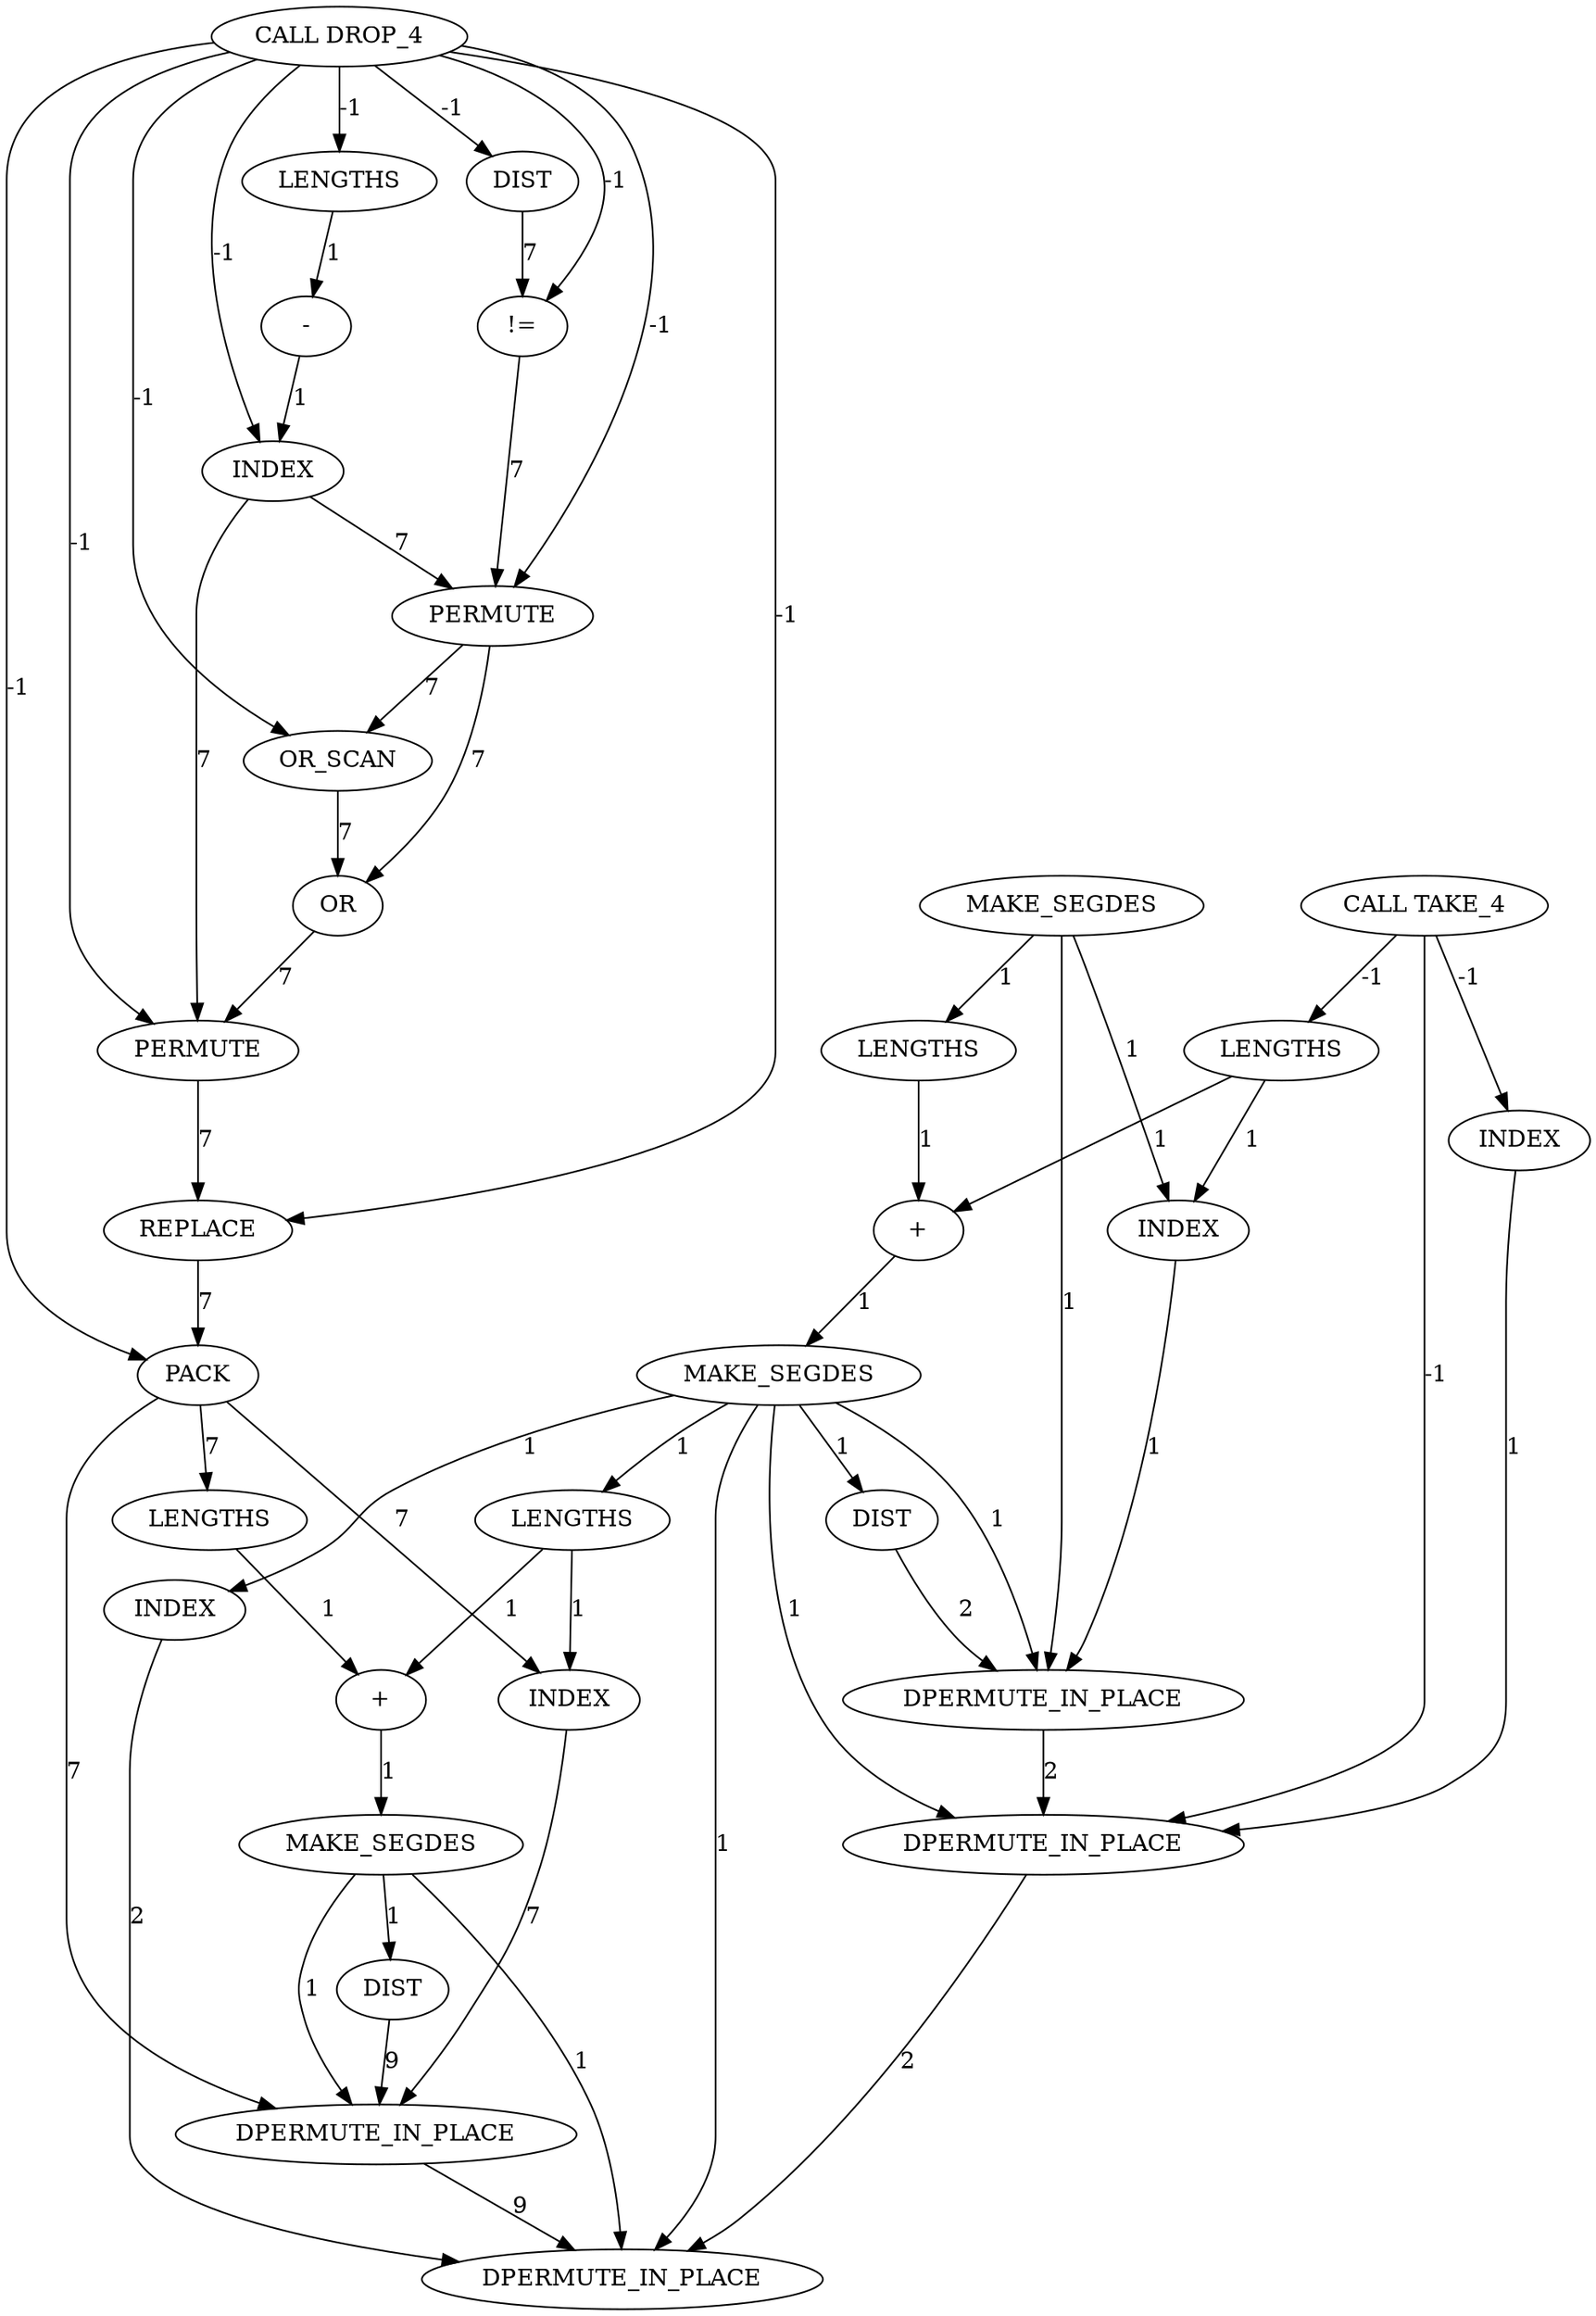 digraph {
	convex_hull_large_rmat_INST_5303 [label=LENGTHS cost=43]
	convex_hull_large_rmat_INST_5239 [label=OR cost=215]
	convex_hull_large_rmat_INST_5322 [label="+" cost=43]
	convex_hull_large_rmat_INST_880 [label="CALL DROP_4" cost=0]
	convex_hull_large_rmat_INST_5321 [label=LENGTHS cost=1]
	convex_hull_large_rmat_INST_875 [label=MAKE_SEGDES cost=86]
	convex_hull_large_rmat_INST_5299 [label=INDEX cost=129]
	convex_hull_large_rmat_INST_6352 [label=DPERMUTE_IN_PLACE cost=172]
	convex_hull_large_rmat_INST_5144 [label=INDEX cost=215]
	convex_hull_large_rmat_INST_5136 [label=LENGTHS cost=43]
	convex_hull_large_rmat_INST_5222 [label=PERMUTE cost=645]
	convex_hull_large_rmat_INST_5270 [label=REPLACE cost=258]
	convex_hull_large_rmat_INST_5287 [label=PACK cost=258]
	convex_hull_large_rmat_INST_5200 [label="!=" cost=1161]
	convex_hull_large_rmat_INST_5155 [label="+" cost=43]
	convex_hull_large_rmat_INST_873 [label="CALL TAKE_4" cost=0]
	convex_hull_large_rmat_INST_5327 [label=MAKE_SEGDES cost=86]
	convex_hull_large_rmat_INST_5311 [label=INDEX cost=172]
	convex_hull_large_rmat_INST_5197 [label=DIST cost=1978]
	convex_hull_large_rmat_INST_5261 [label=PERMUTE cost=172]
	convex_hull_large_rmat_INST_5160 [label=MAKE_SEGDES cost=43]
	convex_hull_large_rmat_INST_6349 [label=DPERMUTE_IN_PLACE cost=344]
	convex_hull_large_rmat_INST_5204 [label=LENGTHS cost=43]
	convex_hull_large_rmat_INST_6351 [label=DPERMUTE_IN_PLACE cost=344]
	convex_hull_large_rmat_INST_6350 [label=DPERMUTE_IN_PLACE cost=85]
	convex_hull_large_rmat_INST_5132 [label=INDEX cost=2064]
	convex_hull_large_rmat_INST_5333 [label=DIST cost=43]
	convex_hull_large_rmat_INST_5214 [label=INDEX cost=172]
	convex_hull_large_rmat_INST_5166 [label=DIST cost=43]
	convex_hull_large_rmat_INST_5206 [label="-" cost=86]
	convex_hull_large_rmat_INST_5226 [label=OR_SCAN cost=473]
	convex_hull_large_rmat_INST_5154 [label=LENGTHS cost=43]
	convex_hull_large_rmat_INST_5303 -> convex_hull_large_rmat_INST_5311 [label=1 cost=1]
	convex_hull_large_rmat_INST_5303 -> convex_hull_large_rmat_INST_5322 [label=1 cost=1]
	convex_hull_large_rmat_INST_5239 -> convex_hull_large_rmat_INST_5261 [label=7 cost=7]
	convex_hull_large_rmat_INST_5322 -> convex_hull_large_rmat_INST_5327 [label=1 cost=1]
	convex_hull_large_rmat_INST_880 -> convex_hull_large_rmat_INST_5197 [label=-1 cost=-1]
	convex_hull_large_rmat_INST_880 -> convex_hull_large_rmat_INST_5200 [label=-1 cost=-1]
	convex_hull_large_rmat_INST_880 -> convex_hull_large_rmat_INST_5204 [label=-1 cost=-1]
	convex_hull_large_rmat_INST_880 -> convex_hull_large_rmat_INST_5214 [label=-1 cost=-1]
	convex_hull_large_rmat_INST_880 -> convex_hull_large_rmat_INST_5222 [label=-1 cost=-1]
	convex_hull_large_rmat_INST_880 -> convex_hull_large_rmat_INST_5226 [label=-1 cost=-1]
	convex_hull_large_rmat_INST_880 -> convex_hull_large_rmat_INST_5261 [label=-1 cost=-1]
	convex_hull_large_rmat_INST_880 -> convex_hull_large_rmat_INST_5270 [label=-1 cost=-1]
	convex_hull_large_rmat_INST_880 -> convex_hull_large_rmat_INST_5287 [label=-1 cost=-1]
	convex_hull_large_rmat_INST_5321 -> convex_hull_large_rmat_INST_5322 [label=1 cost=1]
	convex_hull_large_rmat_INST_875 -> convex_hull_large_rmat_INST_5144 [label=1 cost=1]
	convex_hull_large_rmat_INST_875 -> convex_hull_large_rmat_INST_5154 [label=1 cost=1]
	convex_hull_large_rmat_INST_875 -> convex_hull_large_rmat_INST_6349 [label=1 cost=1]
	convex_hull_large_rmat_INST_5299 -> convex_hull_large_rmat_INST_6352 [label=2 cost=2]
	convex_hull_large_rmat_INST_5144 -> convex_hull_large_rmat_INST_6349 [label=1 cost=1]
	convex_hull_large_rmat_INST_5136 -> convex_hull_large_rmat_INST_5144 [label=1 cost=1]
	convex_hull_large_rmat_INST_5136 -> convex_hull_large_rmat_INST_5155 [label=1 cost=1]
	convex_hull_large_rmat_INST_5222 -> convex_hull_large_rmat_INST_5226 [label=7 cost=7]
	convex_hull_large_rmat_INST_5222 -> convex_hull_large_rmat_INST_5239 [label=7 cost=7]
	convex_hull_large_rmat_INST_5270 -> convex_hull_large_rmat_INST_5287 [label=7 cost=7]
	convex_hull_large_rmat_INST_5287 -> convex_hull_large_rmat_INST_5311 [label=7 cost=7]
	convex_hull_large_rmat_INST_5287 -> convex_hull_large_rmat_INST_5321 [label=7 cost=7]
	convex_hull_large_rmat_INST_5287 -> convex_hull_large_rmat_INST_6351 [label=7 cost=7]
	convex_hull_large_rmat_INST_5200 -> convex_hull_large_rmat_INST_5222 [label=7 cost=7]
	convex_hull_large_rmat_INST_5155 -> convex_hull_large_rmat_INST_5160 [label=1 cost=1]
	convex_hull_large_rmat_INST_873 -> convex_hull_large_rmat_INST_5132 [label=-1 cost=-1]
	convex_hull_large_rmat_INST_873 -> convex_hull_large_rmat_INST_5136 [label=-1 cost=-1]
	convex_hull_large_rmat_INST_873 -> convex_hull_large_rmat_INST_6350 [label=-1 cost=-1]
	convex_hull_large_rmat_INST_5327 -> convex_hull_large_rmat_INST_5333 [label=1 cost=1]
	convex_hull_large_rmat_INST_5327 -> convex_hull_large_rmat_INST_6351 [label=1 cost=1]
	convex_hull_large_rmat_INST_5327 -> convex_hull_large_rmat_INST_6352 [label=1 cost=1]
	convex_hull_large_rmat_INST_5311 -> convex_hull_large_rmat_INST_6351 [label=7 cost=7]
	convex_hull_large_rmat_INST_5197 -> convex_hull_large_rmat_INST_5200 [label=7 cost=7]
	convex_hull_large_rmat_INST_5261 -> convex_hull_large_rmat_INST_5270 [label=7 cost=7]
	convex_hull_large_rmat_INST_5160 -> convex_hull_large_rmat_INST_5166 [label=1 cost=1]
	convex_hull_large_rmat_INST_5160 -> convex_hull_large_rmat_INST_6349 [label=1 cost=1]
	convex_hull_large_rmat_INST_5160 -> convex_hull_large_rmat_INST_6350 [label=1 cost=1]
	convex_hull_large_rmat_INST_5160 -> convex_hull_large_rmat_INST_5299 [label=1 cost=1]
	convex_hull_large_rmat_INST_5160 -> convex_hull_large_rmat_INST_5303 [label=1 cost=1]
	convex_hull_large_rmat_INST_5160 -> convex_hull_large_rmat_INST_6352 [label=1 cost=1]
	convex_hull_large_rmat_INST_6349 -> convex_hull_large_rmat_INST_6350 [label=2 cost=2]
	convex_hull_large_rmat_INST_5204 -> convex_hull_large_rmat_INST_5206 [label=1 cost=1]
	convex_hull_large_rmat_INST_6351 -> convex_hull_large_rmat_INST_6352 [label=9 cost=9]
	convex_hull_large_rmat_INST_6350 -> convex_hull_large_rmat_INST_6352 [label=2 cost=2]
	convex_hull_large_rmat_INST_5132 -> convex_hull_large_rmat_INST_6350 [label=1 cost=1]
	convex_hull_large_rmat_INST_5333 -> convex_hull_large_rmat_INST_6351 [label=9 cost=9]
	convex_hull_large_rmat_INST_5214 -> convex_hull_large_rmat_INST_5222 [label=7 cost=7]
	convex_hull_large_rmat_INST_5214 -> convex_hull_large_rmat_INST_5261 [label=7 cost=7]
	convex_hull_large_rmat_INST_5166 -> convex_hull_large_rmat_INST_6349 [label=2 cost=2]
	convex_hull_large_rmat_INST_5206 -> convex_hull_large_rmat_INST_5214 [label=1 cost=1]
	convex_hull_large_rmat_INST_5226 -> convex_hull_large_rmat_INST_5239 [label=7 cost=7]
	convex_hull_large_rmat_INST_5154 -> convex_hull_large_rmat_INST_5155 [label=1 cost=1]
}
